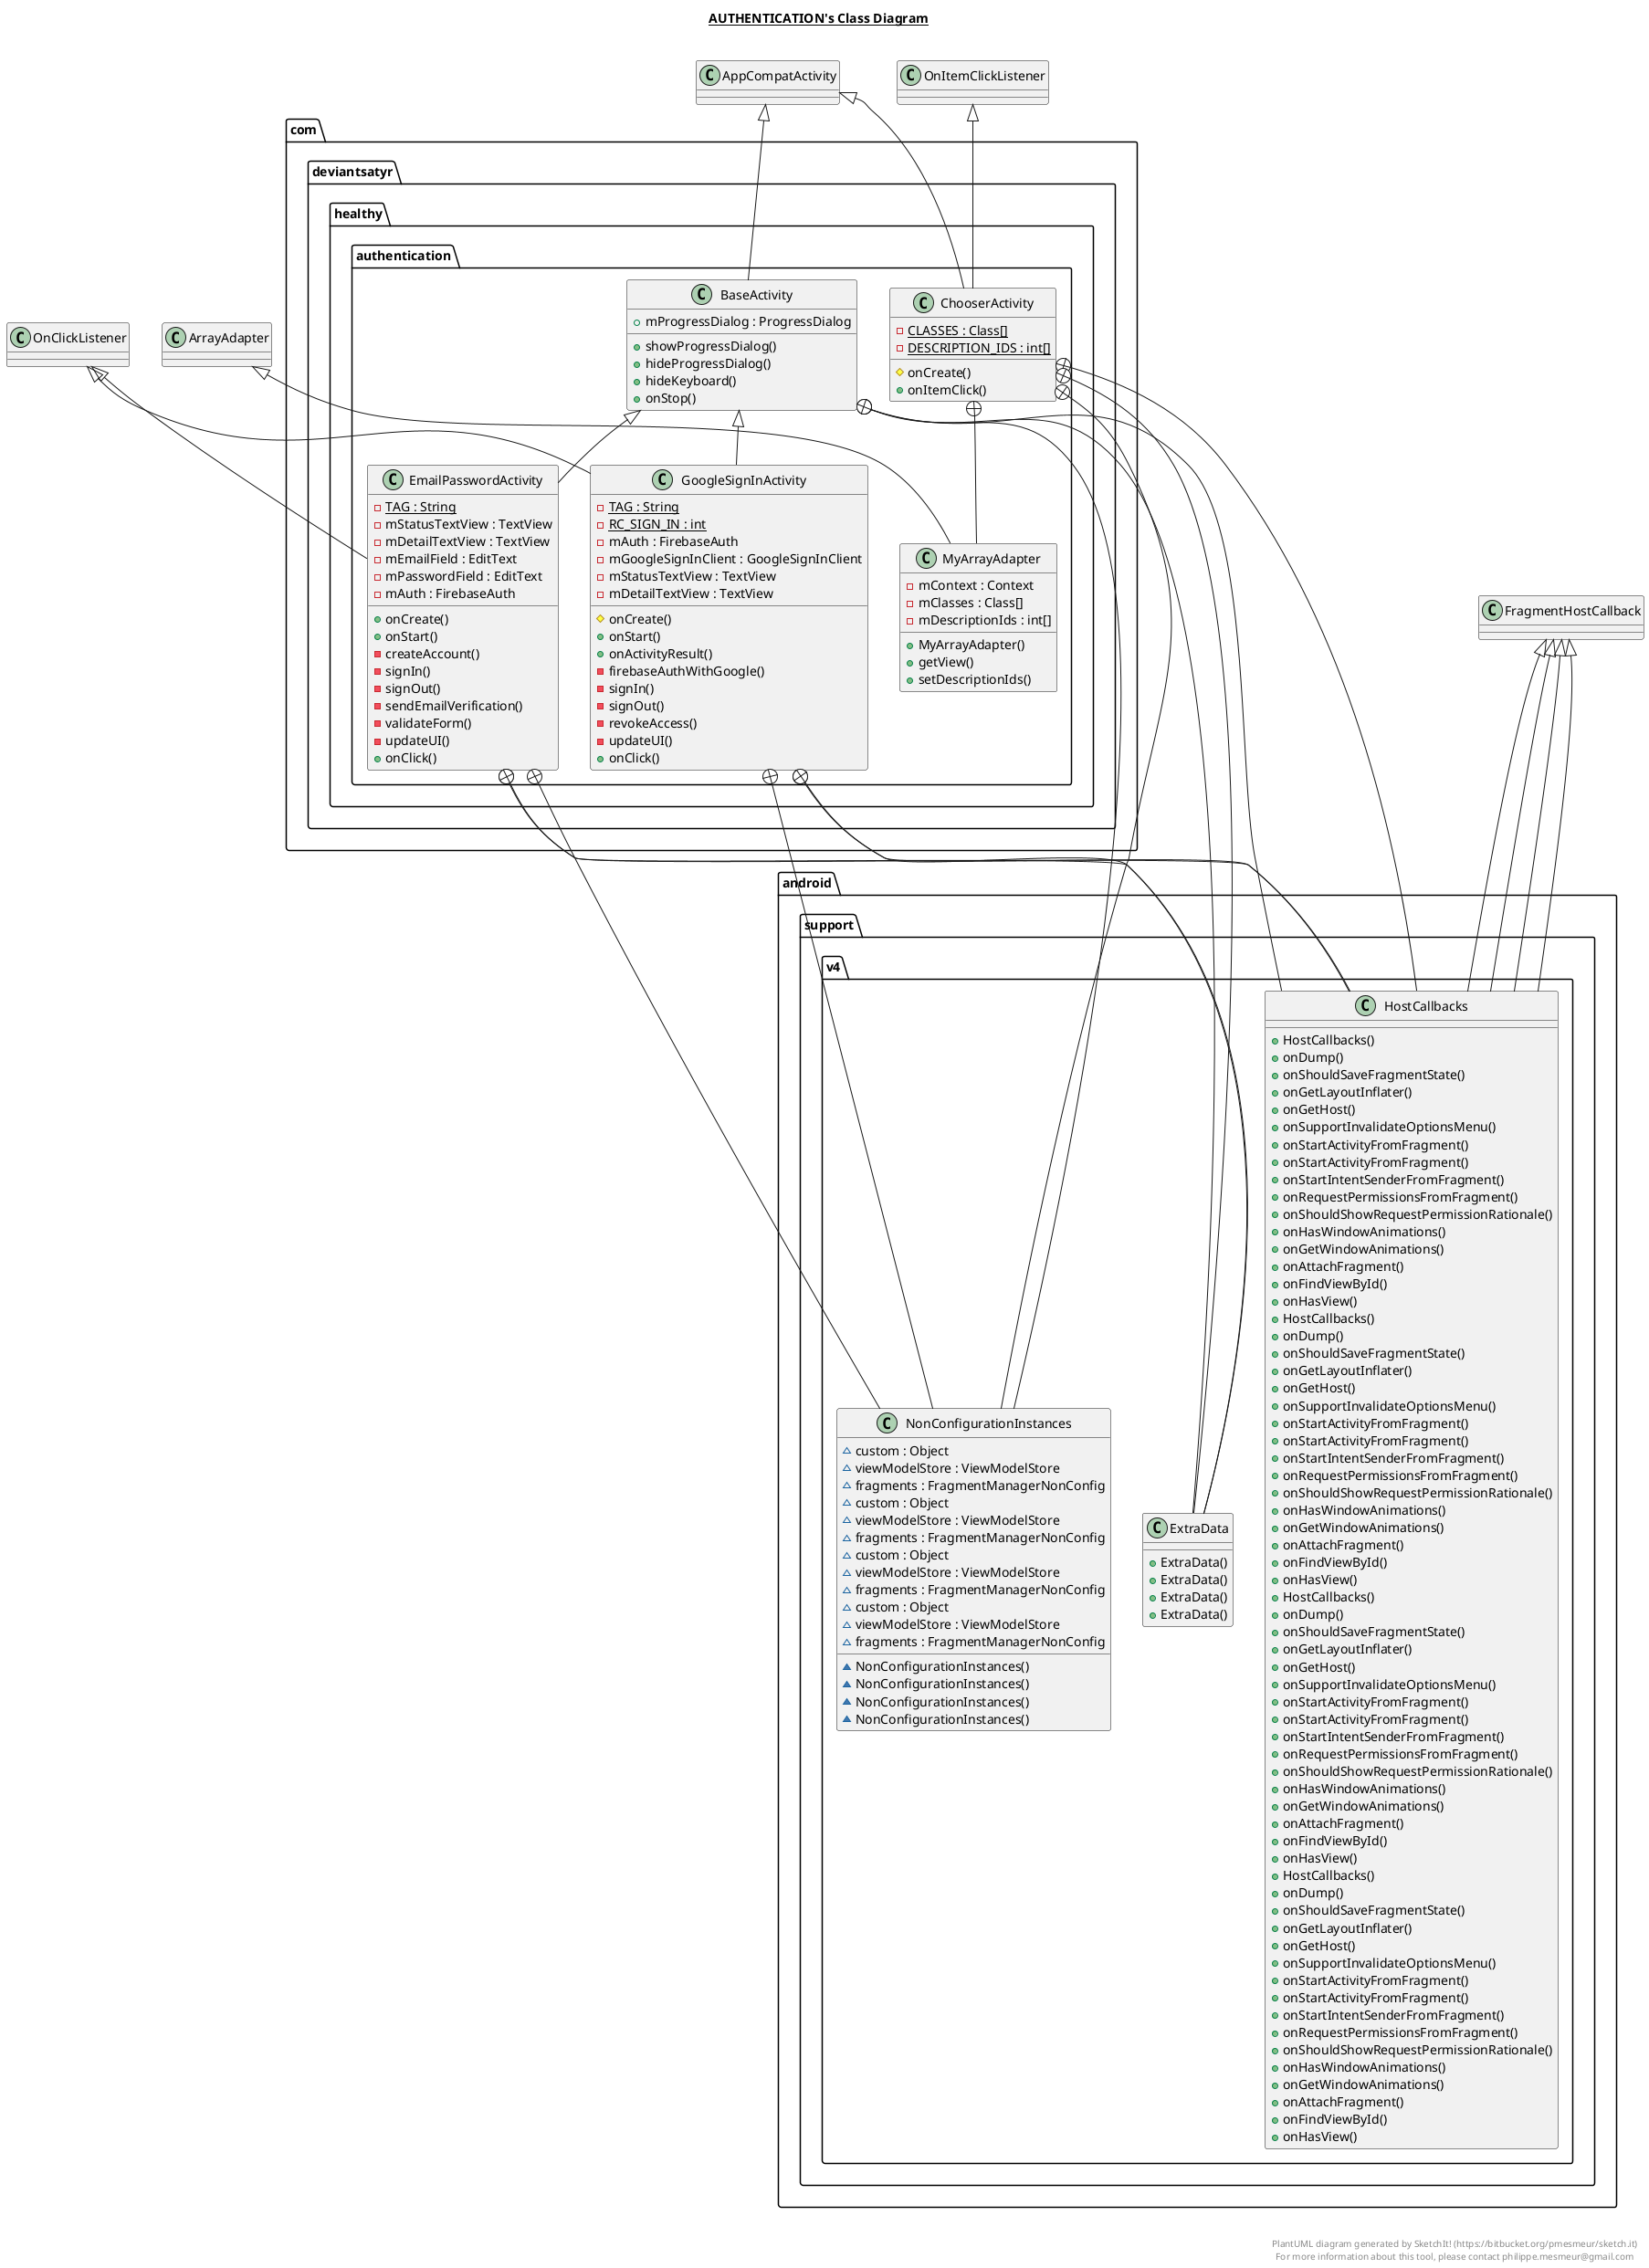 @startuml

title __AUTHENTICATION's Class Diagram__\n

  package com.deviantsatyr.healthy {
    package com.deviantsatyr.healthy.authentication {
      class BaseActivity {
          + mProgressDialog : ProgressDialog
          + showProgressDialog()
          + hideProgressDialog()
          + hideKeyboard()
          + onStop()
      }
    }
  }
  

  package android.support.v4 {
    class HostCallbacks {
        + HostCallbacks()
        + onDump()
        + onShouldSaveFragmentState()
        + onGetLayoutInflater()
        + onGetHost()
        + onSupportInvalidateOptionsMenu()
        + onStartActivityFromFragment()
        + onStartActivityFromFragment()
        + onStartIntentSenderFromFragment()
        + onRequestPermissionsFromFragment()
        + onShouldShowRequestPermissionRationale()
        + onHasWindowAnimations()
        + onGetWindowAnimations()
        + onAttachFragment()
        + onFindViewById()
        + onHasView()
    }
  }
  

  package android.support.v4 {
    class NonConfigurationInstances {
        ~ custom : Object
        ~ viewModelStore : ViewModelStore
        ~ fragments : FragmentManagerNonConfig
        ~ NonConfigurationInstances()
    }
  }
  

  package android.support.v4 {
    class ExtraData {
        + ExtraData()
    }
  }
  

  package com.deviantsatyr.healthy {
    package com.deviantsatyr.healthy.authentication {
      class ChooserActivity {
          {static} - CLASSES : Class[]
          {static} - DESCRIPTION_IDS : int[]
          # onCreate()
          + onItemClick()
      }
    }
  }
  

  package com.deviantsatyr.healthy {
    package com.deviantsatyr.healthy.authentication {
      class MyArrayAdapter {
          - mContext : Context
          - mClasses : Class[]
          - mDescriptionIds : int[]
          + MyArrayAdapter()
          + getView()
          + setDescriptionIds()
      }
    }
  }
  

  package android.support.v4 {
    class HostCallbacks {
        + HostCallbacks()
        + onDump()
        + onShouldSaveFragmentState()
        + onGetLayoutInflater()
        + onGetHost()
        + onSupportInvalidateOptionsMenu()
        + onStartActivityFromFragment()
        + onStartActivityFromFragment()
        + onStartIntentSenderFromFragment()
        + onRequestPermissionsFromFragment()
        + onShouldShowRequestPermissionRationale()
        + onHasWindowAnimations()
        + onGetWindowAnimations()
        + onAttachFragment()
        + onFindViewById()
        + onHasView()
    }
  }
  

  package android.support.v4 {
    class NonConfigurationInstances {
        ~ custom : Object
        ~ viewModelStore : ViewModelStore
        ~ fragments : FragmentManagerNonConfig
        ~ NonConfigurationInstances()
    }
  }
  

  package android.support.v4 {
    class ExtraData {
        + ExtraData()
    }
  }
  

  package com.deviantsatyr.healthy {
    package com.deviantsatyr.healthy.authentication {
      class EmailPasswordActivity {
          {static} - TAG : String
          - mStatusTextView : TextView
          - mDetailTextView : TextView
          - mEmailField : EditText
          - mPasswordField : EditText
          - mAuth : FirebaseAuth
          + onCreate()
          + onStart()
          - createAccount()
          - signIn()
          - signOut()
          - sendEmailVerification()
          - validateForm()
          - updateUI()
          + onClick()
      }
    }
  }
  

  package android.support.v4 {
    class HostCallbacks {
        + HostCallbacks()
        + onDump()
        + onShouldSaveFragmentState()
        + onGetLayoutInflater()
        + onGetHost()
        + onSupportInvalidateOptionsMenu()
        + onStartActivityFromFragment()
        + onStartActivityFromFragment()
        + onStartIntentSenderFromFragment()
        + onRequestPermissionsFromFragment()
        + onShouldShowRequestPermissionRationale()
        + onHasWindowAnimations()
        + onGetWindowAnimations()
        + onAttachFragment()
        + onFindViewById()
        + onHasView()
    }
  }
  

  package android.support.v4 {
    class NonConfigurationInstances {
        ~ custom : Object
        ~ viewModelStore : ViewModelStore
        ~ fragments : FragmentManagerNonConfig
        ~ NonConfigurationInstances()
    }
  }
  

  package android.support.v4 {
    class ExtraData {
        + ExtraData()
    }
  }
  

  package com.deviantsatyr.healthy {
    package com.deviantsatyr.healthy.authentication {
      class GoogleSignInActivity {
          {static} - TAG : String
          {static} - RC_SIGN_IN : int
          - mAuth : FirebaseAuth
          - mGoogleSignInClient : GoogleSignInClient
          - mStatusTextView : TextView
          - mDetailTextView : TextView
          # onCreate()
          + onStart()
          + onActivityResult()
          - firebaseAuthWithGoogle()
          - signIn()
          - signOut()
          - revokeAccess()
          - updateUI()
          + onClick()
      }
    }
  }
  

  package android.support.v4 {
    class HostCallbacks {
        + HostCallbacks()
        + onDump()
        + onShouldSaveFragmentState()
        + onGetLayoutInflater()
        + onGetHost()
        + onSupportInvalidateOptionsMenu()
        + onStartActivityFromFragment()
        + onStartActivityFromFragment()
        + onStartIntentSenderFromFragment()
        + onRequestPermissionsFromFragment()
        + onShouldShowRequestPermissionRationale()
        + onHasWindowAnimations()
        + onGetWindowAnimations()
        + onAttachFragment()
        + onFindViewById()
        + onHasView()
    }
  }
  

  package android.support.v4 {
    class NonConfigurationInstances {
        ~ custom : Object
        ~ viewModelStore : ViewModelStore
        ~ fragments : FragmentManagerNonConfig
        ~ NonConfigurationInstances()
    }
  }
  

  package android.support.v4 {
    class ExtraData {
        + ExtraData()
    }
  }
  

  BaseActivity -up-|> AppCompatActivity
  BaseActivity +-down- HostCallbacks
  BaseActivity +-down- NonConfigurationInstances
  BaseActivity +-down- ExtraData
  HostCallbacks -up-|> FragmentHostCallback
  ChooserActivity -up-|> OnItemClickListener
  ChooserActivity -up-|> AppCompatActivity
  ChooserActivity +-down- MyArrayAdapter
  ChooserActivity +-down- HostCallbacks
  ChooserActivity +-down- NonConfigurationInstances
  ChooserActivity +-down- ExtraData
  MyArrayAdapter -up-|> ArrayAdapter
  HostCallbacks -up-|> FragmentHostCallback
  EmailPasswordActivity -up-|> OnClickListener
  EmailPasswordActivity -up-|> BaseActivity
  EmailPasswordActivity +-down- HostCallbacks
  EmailPasswordActivity +-down- NonConfigurationInstances
  EmailPasswordActivity +-down- ExtraData
  HostCallbacks -up-|> FragmentHostCallback
  GoogleSignInActivity -up-|> OnClickListener
  GoogleSignInActivity -up-|> BaseActivity
  GoogleSignInActivity +-down- HostCallbacks
  GoogleSignInActivity +-down- NonConfigurationInstances
  GoogleSignInActivity +-down- ExtraData
  HostCallbacks -up-|> FragmentHostCallback


right footer


PlantUML diagram generated by SketchIt! (https://bitbucket.org/pmesmeur/sketch.it)
For more information about this tool, please contact philippe.mesmeur@gmail.com
endfooter

@enduml
